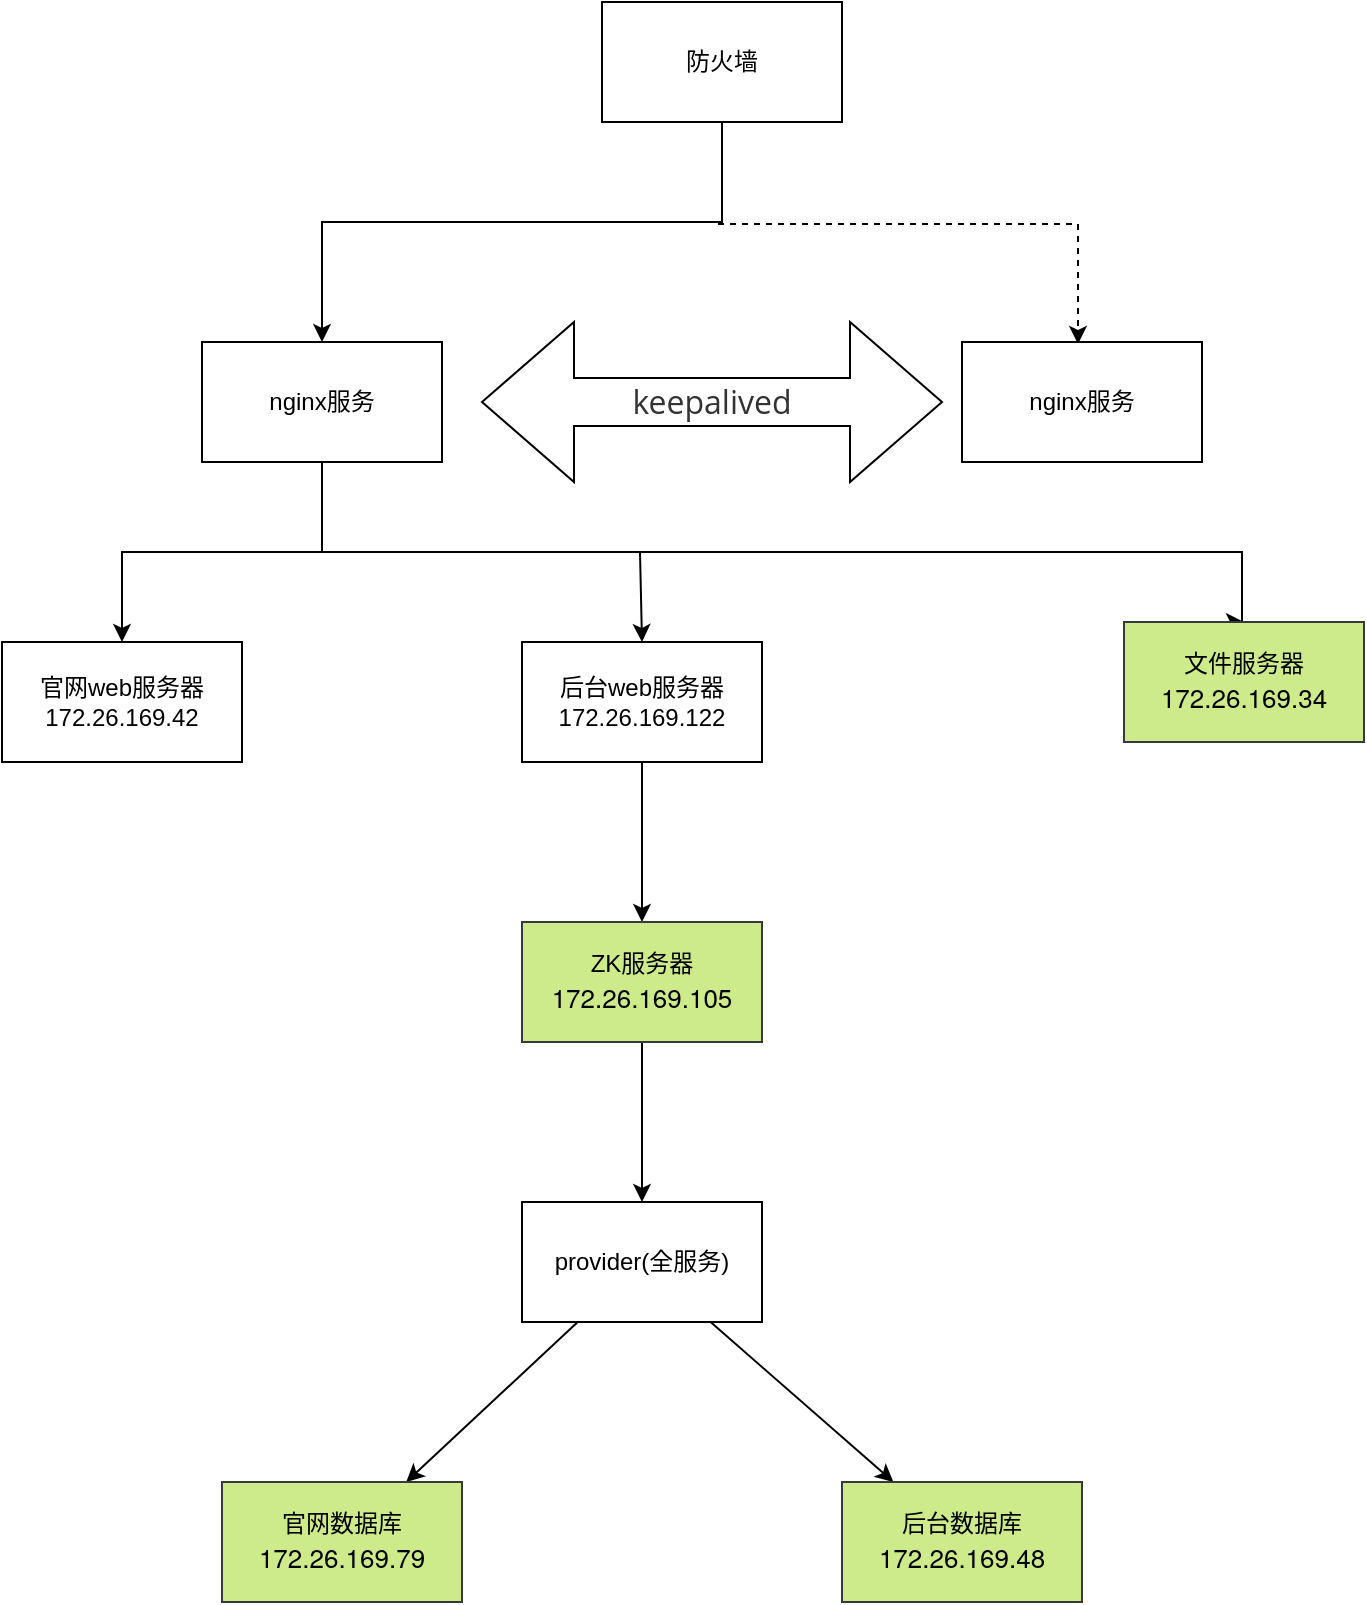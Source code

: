 <mxfile version="20.2.0" type="github">
  <diagram name="Page-1" id="c37626ed-c26b-45fb-9056-f9ebc6bb27b6">
    <mxGraphModel dx="946" dy="507" grid="1" gridSize="10" guides="1" tooltips="1" connect="1" arrows="1" fold="1" page="1" pageScale="1" pageWidth="1100" pageHeight="850" background="none" math="0" shadow="0">
      <root>
        <mxCell id="0" />
        <mxCell id="1" parent="0" />
        <mxCell id="59l6YtmiwYAptjqG7js1-3" value="" style="edgeStyle=orthogonalEdgeStyle;rounded=0;orthogonalLoop=1;jettySize=auto;html=1;" edge="1" parent="1" source="59l6YtmiwYAptjqG7js1-1" target="59l6YtmiwYAptjqG7js1-2">
          <mxGeometry relative="1" as="geometry">
            <Array as="points">
              <mxPoint x="590" y="140" />
              <mxPoint x="390" y="140" />
            </Array>
          </mxGeometry>
        </mxCell>
        <mxCell id="59l6YtmiwYAptjqG7js1-5" value="" style="edgeStyle=orthogonalEdgeStyle;rounded=0;orthogonalLoop=1;jettySize=auto;html=1;dashed=1;" edge="1" parent="1">
          <mxGeometry relative="1" as="geometry">
            <mxPoint x="588" y="141" as="sourcePoint" />
            <mxPoint x="768" y="201" as="targetPoint" />
            <Array as="points">
              <mxPoint x="768" y="141" />
            </Array>
          </mxGeometry>
        </mxCell>
        <mxCell id="59l6YtmiwYAptjqG7js1-1" value="防火墙" style="rounded=0;whiteSpace=wrap;html=1;" vertex="1" parent="1">
          <mxGeometry x="530" y="30" width="120" height="60" as="geometry" />
        </mxCell>
        <mxCell id="59l6YtmiwYAptjqG7js1-16" value="" style="edgeStyle=orthogonalEdgeStyle;rounded=0;orthogonalLoop=1;jettySize=auto;html=1;" edge="1" parent="1" source="59l6YtmiwYAptjqG7js1-2" target="59l6YtmiwYAptjqG7js1-15">
          <mxGeometry relative="1" as="geometry" />
        </mxCell>
        <mxCell id="59l6YtmiwYAptjqG7js1-27" value="" style="edgeStyle=orthogonalEdgeStyle;rounded=0;orthogonalLoop=1;jettySize=auto;html=1;entryX=0.5;entryY=0;entryDx=0;entryDy=0;" edge="1" parent="1" target="59l6YtmiwYAptjqG7js1-26">
          <mxGeometry relative="1" as="geometry">
            <mxPoint x="390" y="255" as="sourcePoint" />
            <mxPoint x="610" y="345" as="targetPoint" />
            <Array as="points">
              <mxPoint x="390" y="305" />
              <mxPoint x="850" y="305" />
            </Array>
          </mxGeometry>
        </mxCell>
        <mxCell id="59l6YtmiwYAptjqG7js1-2" value="nginx服务" style="whiteSpace=wrap;html=1;rounded=0;" vertex="1" parent="1">
          <mxGeometry x="330" y="200" width="120" height="60" as="geometry" />
        </mxCell>
        <mxCell id="59l6YtmiwYAptjqG7js1-4" value="nginx服务" style="whiteSpace=wrap;html=1;rounded=0;" vertex="1" parent="1">
          <mxGeometry x="710" y="200" width="120" height="60" as="geometry" />
        </mxCell>
        <mxCell id="59l6YtmiwYAptjqG7js1-13" value="&lt;span style=&quot;caret-color: rgb(51, 51, 51); color: rgb(51, 51, 51); font-family: &amp;quot;Open Sans&amp;quot;, &amp;quot;Clear Sans&amp;quot;, &amp;quot;Helvetica Neue&amp;quot;, Helvetica, Arial, &amp;quot;Segoe UI Emoji&amp;quot;, sans-serif; font-size: 16px; orphans: 4; text-align: start; text-size-adjust: auto; background-color: rgb(255, 255, 255);&quot;&gt;keepalived&lt;/span&gt;" style="shape=doubleArrow;whiteSpace=wrap;html=1;" vertex="1" parent="1">
          <mxGeometry x="470" y="190" width="230" height="80" as="geometry" />
        </mxCell>
        <mxCell id="59l6YtmiwYAptjqG7js1-15" value="官网web服务器&lt;br&gt;172.26.169.42" style="whiteSpace=wrap;html=1;rounded=0;" vertex="1" parent="1">
          <mxGeometry x="230" y="350" width="120" height="60" as="geometry" />
        </mxCell>
        <mxCell id="59l6YtmiwYAptjqG7js1-37" value="" style="edgeStyle=none;rounded=0;orthogonalLoop=1;jettySize=auto;html=1;" edge="1" parent="1" source="59l6YtmiwYAptjqG7js1-17" target="59l6YtmiwYAptjqG7js1-36">
          <mxGeometry relative="1" as="geometry" />
        </mxCell>
        <mxCell id="59l6YtmiwYAptjqG7js1-17" value="后台web服务器&lt;br&gt;172.26.169.122" style="whiteSpace=wrap;html=1;rounded=0;" vertex="1" parent="1">
          <mxGeometry x="490" y="350" width="120" height="60" as="geometry" />
        </mxCell>
        <mxCell id="59l6YtmiwYAptjqG7js1-26" value="文件服务器&lt;br&gt;&lt;p style=&quot;margin: 0px; font-variant-numeric: normal; font-variant-east-asian: normal; font-stretch: normal; font-size: 13px; line-height: normal; font-family: &amp;quot;Helvetica Neue&amp;quot;; text-align: start;&quot; class=&quot;p1&quot;&gt;172.26.169.34&lt;/p&gt;" style="whiteSpace=wrap;html=1;rounded=0;fillColor=#cdeb8b;strokeColor=#36393d;" vertex="1" parent="1">
          <mxGeometry x="791" y="340" width="120" height="60" as="geometry" />
        </mxCell>
        <mxCell id="59l6YtmiwYAptjqG7js1-31" value="" style="endArrow=classic;html=1;rounded=0;entryX=0.5;entryY=0;entryDx=0;entryDy=0;" edge="1" parent="1" target="59l6YtmiwYAptjqG7js1-17">
          <mxGeometry width="50" height="50" relative="1" as="geometry">
            <mxPoint x="549" y="305" as="sourcePoint" />
            <mxPoint x="599" y="255" as="targetPoint" />
          </mxGeometry>
        </mxCell>
        <mxCell id="59l6YtmiwYAptjqG7js1-39" value="" style="edgeStyle=none;rounded=0;orthogonalLoop=1;jettySize=auto;html=1;" edge="1" parent="1" source="59l6YtmiwYAptjqG7js1-36" target="59l6YtmiwYAptjqG7js1-38">
          <mxGeometry relative="1" as="geometry" />
        </mxCell>
        <mxCell id="59l6YtmiwYAptjqG7js1-36" value="ZK服务器&lt;br&gt;&lt;p style=&quot;margin: 0px; font-variant-numeric: normal; font-variant-east-asian: normal; font-stretch: normal; font-size: 13px; line-height: normal; font-family: &amp;quot;Helvetica Neue&amp;quot;; text-align: start;&quot; class=&quot;p1&quot;&gt;172.26.169.105&lt;/p&gt;" style="whiteSpace=wrap;html=1;rounded=0;fillColor=#cdeb8b;strokeColor=#36393d;" vertex="1" parent="1">
          <mxGeometry x="490" y="490" width="120" height="60" as="geometry" />
        </mxCell>
        <mxCell id="59l6YtmiwYAptjqG7js1-41" value="" style="edgeStyle=none;rounded=0;orthogonalLoop=1;jettySize=auto;html=1;" edge="1" parent="1" source="59l6YtmiwYAptjqG7js1-38" target="59l6YtmiwYAptjqG7js1-40">
          <mxGeometry relative="1" as="geometry" />
        </mxCell>
        <mxCell id="59l6YtmiwYAptjqG7js1-43" value="" style="edgeStyle=none;rounded=0;orthogonalLoop=1;jettySize=auto;html=1;" edge="1" parent="1" source="59l6YtmiwYAptjqG7js1-38" target="59l6YtmiwYAptjqG7js1-42">
          <mxGeometry relative="1" as="geometry" />
        </mxCell>
        <mxCell id="59l6YtmiwYAptjqG7js1-38" value="provider(全服务)" style="whiteSpace=wrap;html=1;rounded=0;" vertex="1" parent="1">
          <mxGeometry x="490" y="630" width="120" height="60" as="geometry" />
        </mxCell>
        <mxCell id="59l6YtmiwYAptjqG7js1-40" value="后台数据库&lt;br&gt;&lt;p style=&quot;margin: 0px; font-variant-numeric: normal; font-variant-east-asian: normal; font-stretch: normal; font-size: 13px; line-height: normal; font-family: &amp;quot;Helvetica Neue&amp;quot;; text-align: start;&quot; class=&quot;p1&quot;&gt;172.26.169.48&lt;span style=&quot;&quot; class=&quot;Apple-tab-span&quot;&gt;	&lt;/span&gt;&lt;/p&gt;" style="whiteSpace=wrap;html=1;rounded=0;fillColor=#cdeb8b;strokeColor=#36393d;" vertex="1" parent="1">
          <mxGeometry x="650" y="770" width="120" height="60" as="geometry" />
        </mxCell>
        <mxCell id="59l6YtmiwYAptjqG7js1-42" value="官网数据库&lt;br&gt;&lt;p style=&quot;margin: 0px; font-variant-numeric: normal; font-variant-east-asian: normal; font-stretch: normal; font-size: 13px; line-height: normal; font-family: &amp;quot;Helvetica Neue&amp;quot;; text-align: start;&quot; class=&quot;p1&quot;&gt;172.26.169.79&lt;/p&gt;" style="whiteSpace=wrap;html=1;rounded=0;fillColor=#cdeb8b;strokeColor=#36393d;" vertex="1" parent="1">
          <mxGeometry x="340" y="770" width="120" height="60" as="geometry" />
        </mxCell>
      </root>
    </mxGraphModel>
  </diagram>
</mxfile>

